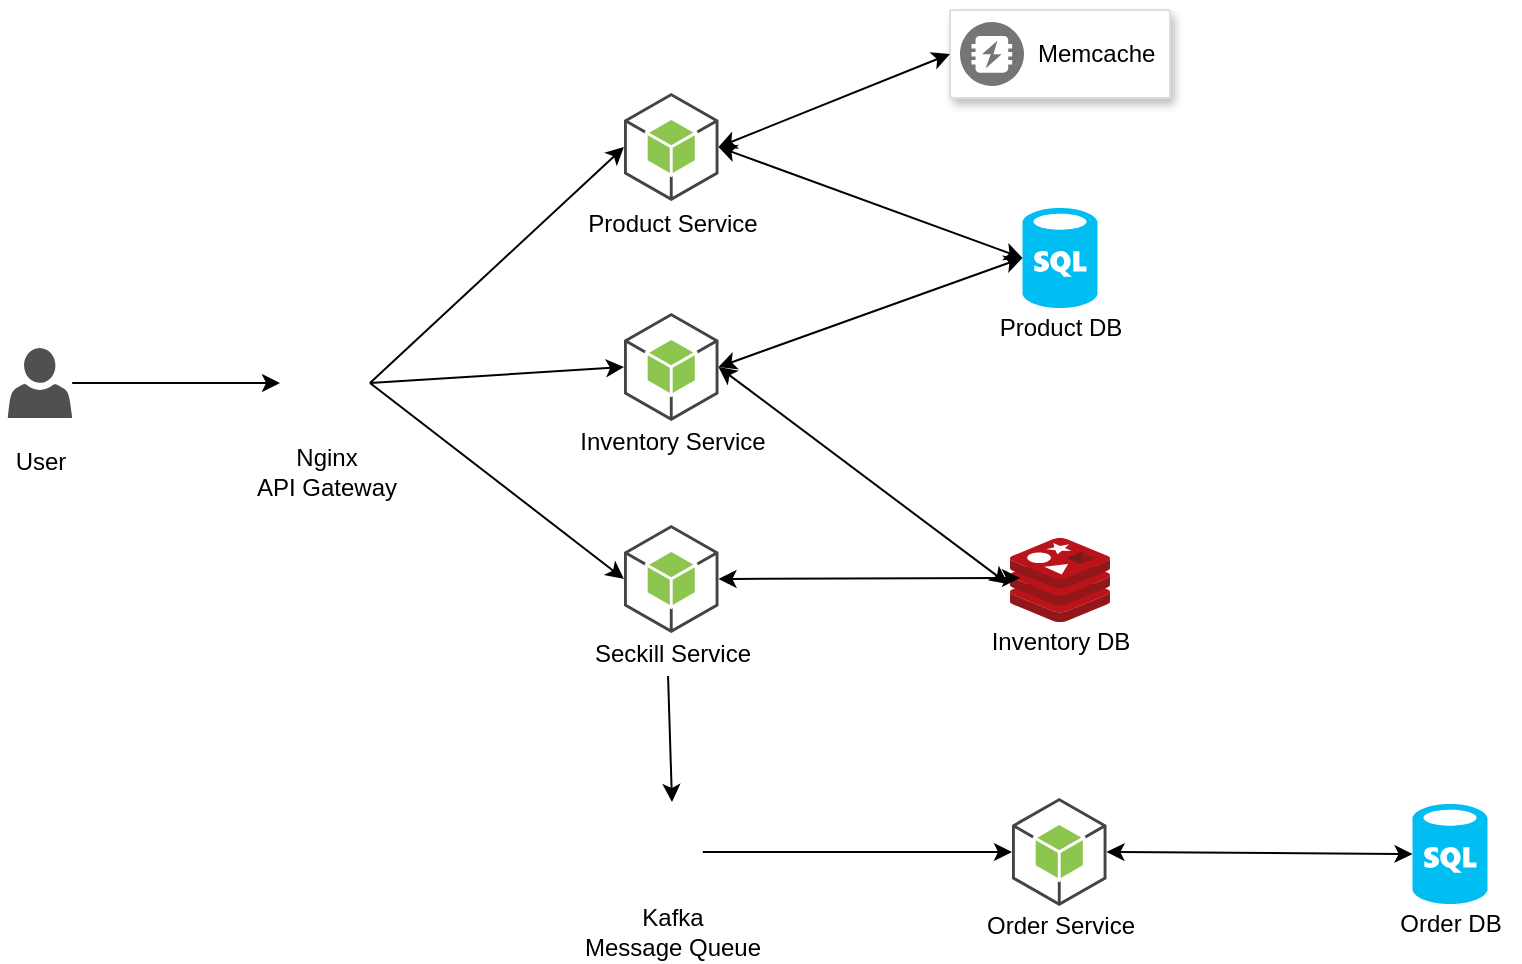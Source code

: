 <mxfile version="14.2.9" type="device"><diagram id="U90IRVPXF0VKoq9BPyj_" name="Page-1"><mxGraphModel dx="1500" dy="890" grid="1" gridSize="10" guides="1" tooltips="1" connect="1" arrows="1" fold="1" page="1" pageScale="1" pageWidth="850" pageHeight="1100" math="0" shadow="0"><root><mxCell id="0"/><mxCell id="1" parent="0"/><mxCell id="Y7tblDwW4dcqgNnhNuTk-1" value="" style="aspect=fixed;html=1;points=[];align=center;image;fontSize=12;image=img/lib/mscae/Cache_Redis_Product.svg;" parent="1" vertex="1"><mxGeometry x="565" y="420" width="50" height="42" as="geometry"/></mxCell><mxCell id="Y7tblDwW4dcqgNnhNuTk-2" value="" style="verticalLabelPosition=bottom;html=1;verticalAlign=top;align=center;strokeColor=none;fillColor=#00BEF2;shape=mxgraph.azure.sql_database;" parent="1" vertex="1"><mxGeometry x="571.25" y="255" width="37.5" height="50" as="geometry"/></mxCell><mxCell id="Y7tblDwW4dcqgNnhNuTk-3" value="" style="outlineConnect=0;dashed=0;verticalLabelPosition=bottom;verticalAlign=top;align=center;html=1;shape=mxgraph.aws3.android;fillColor=#8CC64F;gradientColor=none;" parent="1" vertex="1"><mxGeometry x="566" y="550" width="47.25" height="54" as="geometry"/></mxCell><mxCell id="Y7tblDwW4dcqgNnhNuTk-4" value="" style="shape=image;html=1;verticalAlign=top;verticalLabelPosition=bottom;labelBackgroundColor=#ffffff;imageAspect=0;aspect=fixed;image=https://cdn4.iconfinder.com/data/icons/logos-brands-5/24/nginx-128.png" parent="1" vertex="1"><mxGeometry x="200" y="320" width="45" height="45" as="geometry"/></mxCell><mxCell id="7CoLzMvandN4en4M2GT3-1" value="" style="strokeColor=#dddddd;shadow=1;strokeWidth=1;rounded=1;absoluteArcSize=1;arcSize=2;" vertex="1" parent="1"><mxGeometry x="535" y="156" width="110" height="44" as="geometry"/></mxCell><mxCell id="7CoLzMvandN4en4M2GT3-2" value="Memcache" style="dashed=0;connectable=0;html=1;fillColor=#757575;strokeColor=none;shape=mxgraph.gcp2.memcache;part=1;labelPosition=right;verticalLabelPosition=middle;align=left;verticalAlign=middle;spacingLeft=5;fontSize=12;" vertex="1" parent="7CoLzMvandN4en4M2GT3-1"><mxGeometry y="0.5" width="32" height="32" relative="1" as="geometry"><mxPoint x="5" y="-16" as="offset"/></mxGeometry></mxCell><mxCell id="7CoLzMvandN4en4M2GT3-23" value="" style="edgeStyle=orthogonalEdgeStyle;rounded=0;orthogonalLoop=1;jettySize=auto;html=1;entryX=0;entryY=0.5;entryDx=0;entryDy=0;" edge="1" parent="1" source="7CoLzMvandN4en4M2GT3-3" target="Y7tblDwW4dcqgNnhNuTk-4"><mxGeometry relative="1" as="geometry"><Array as="points"><mxPoint x="150" y="343"/><mxPoint x="150" y="343"/></Array></mxGeometry></mxCell><mxCell id="7CoLzMvandN4en4M2GT3-3" value="" style="pointerEvents=1;shadow=0;dashed=0;html=1;strokeColor=none;fillColor=#505050;labelPosition=center;verticalLabelPosition=bottom;verticalAlign=top;outlineConnect=0;align=center;shape=mxgraph.office.users.user;" vertex="1" parent="1"><mxGeometry x="63.9" y="325" width="32.2" height="35" as="geometry"/></mxCell><mxCell id="7CoLzMvandN4en4M2GT3-4" value="" style="outlineConnect=0;dashed=0;verticalLabelPosition=bottom;verticalAlign=top;align=center;html=1;shape=mxgraph.aws3.android;fillColor=#8CC64F;gradientColor=none;" vertex="1" parent="1"><mxGeometry x="372" y="413.5" width="47.25" height="54" as="geometry"/></mxCell><mxCell id="7CoLzMvandN4en4M2GT3-5" value="" style="outlineConnect=0;dashed=0;verticalLabelPosition=bottom;verticalAlign=top;align=center;html=1;shape=mxgraph.aws3.android;fillColor=#8CC64F;gradientColor=none;" vertex="1" parent="1"><mxGeometry x="372" y="307.5" width="47.25" height="54" as="geometry"/></mxCell><mxCell id="7CoLzMvandN4en4M2GT3-6" value="" style="outlineConnect=0;dashed=0;verticalLabelPosition=bottom;verticalAlign=top;align=center;html=1;shape=mxgraph.aws3.android;fillColor=#8CC64F;gradientColor=none;" vertex="1" parent="1"><mxGeometry x="372" y="197.5" width="47.25" height="54" as="geometry"/></mxCell><mxCell id="7CoLzMvandN4en4M2GT3-7" value="Nginx&lt;br&gt;API Gateway" style="text;html=1;align=center;verticalAlign=middle;resizable=0;points=[];autosize=1;" vertex="1" parent="1"><mxGeometry x="177.5" y="371.5" width="90" height="30" as="geometry"/></mxCell><mxCell id="7CoLzMvandN4en4M2GT3-8" value="User" style="text;html=1;align=center;verticalAlign=middle;resizable=0;points=[];autosize=1;" vertex="1" parent="1"><mxGeometry x="60.0" y="371.5" width="40" height="20" as="geometry"/></mxCell><mxCell id="7CoLzMvandN4en4M2GT3-9" value="Inventory Service" style="text;html=1;align=center;verticalAlign=middle;resizable=0;points=[];autosize=1;" vertex="1" parent="1"><mxGeometry x="341" y="361.5" width="110" height="20" as="geometry"/></mxCell><mxCell id="7CoLzMvandN4en4M2GT3-10" value="Order Service" style="text;html=1;align=center;verticalAlign=middle;resizable=0;points=[];autosize=1;" vertex="1" parent="1"><mxGeometry x="545" y="604" width="90" height="20" as="geometry"/></mxCell><mxCell id="7CoLzMvandN4en4M2GT3-11" value="Seckill Service" style="text;html=1;align=center;verticalAlign=middle;resizable=0;points=[];autosize=1;" vertex="1" parent="1"><mxGeometry x="351" y="467.5" width="90" height="20" as="geometry"/></mxCell><mxCell id="7CoLzMvandN4en4M2GT3-12" value="Product Service" style="text;html=1;align=center;verticalAlign=middle;resizable=0;points=[];autosize=1;" vertex="1" parent="1"><mxGeometry x="346" y="252.5" width="100" height="20" as="geometry"/></mxCell><mxCell id="7CoLzMvandN4en4M2GT3-13" value="" style="verticalLabelPosition=bottom;html=1;verticalAlign=top;align=center;strokeColor=none;fillColor=#00BEF2;shape=mxgraph.azure.sql_database;" vertex="1" parent="1"><mxGeometry x="766.25" y="553" width="37.5" height="50" as="geometry"/></mxCell><mxCell id="7CoLzMvandN4en4M2GT3-14" value="Product DB" style="text;html=1;align=center;verticalAlign=middle;resizable=0;points=[];autosize=1;" vertex="1" parent="1"><mxGeometry x="550" y="305" width="80" height="20" as="geometry"/></mxCell><mxCell id="7CoLzMvandN4en4M2GT3-15" value="Order DB" style="text;html=1;align=center;verticalAlign=middle;resizable=0;points=[];autosize=1;" vertex="1" parent="1"><mxGeometry x="750" y="603" width="70" height="20" as="geometry"/></mxCell><mxCell id="7CoLzMvandN4en4M2GT3-16" value="Inventory DB" style="text;html=1;align=center;verticalAlign=middle;resizable=0;points=[];autosize=1;" vertex="1" parent="1"><mxGeometry x="550" y="462" width="80" height="20" as="geometry"/></mxCell><mxCell id="7CoLzMvandN4en4M2GT3-17" value="" style="shape=image;verticalLabelPosition=bottom;labelBackgroundColor=#ffffff;verticalAlign=top;aspect=fixed;imageAspect=0;image=https://upload.wikimedia.org/wikipedia/commons/thumb/0/05/Apache_kafka.svg/1280px-Apache_kafka.svg.png;" vertex="1" parent="1"><mxGeometry x="380.62" y="552" width="30.77" height="50" as="geometry"/></mxCell><mxCell id="7CoLzMvandN4en4M2GT3-18" value="Kafka&lt;br&gt;Message Queue" style="text;html=1;align=center;verticalAlign=middle;resizable=0;points=[];autosize=1;" vertex="1" parent="1"><mxGeometry x="346" y="602" width="100" height="30" as="geometry"/></mxCell><mxCell id="7CoLzMvandN4en4M2GT3-24" value="" style="endArrow=classic;html=1;entryX=0;entryY=0.5;entryDx=0;entryDy=0;entryPerimeter=0;exitX=1;exitY=0.5;exitDx=0;exitDy=0;" edge="1" parent="1" source="Y7tblDwW4dcqgNnhNuTk-4" target="7CoLzMvandN4en4M2GT3-6"><mxGeometry width="50" height="50" relative="1" as="geometry"><mxPoint x="400" y="470" as="sourcePoint"/><mxPoint x="450" y="420" as="targetPoint"/></mxGeometry></mxCell><mxCell id="7CoLzMvandN4en4M2GT3-25" value="" style="endArrow=classic;html=1;entryX=0;entryY=0.5;entryDx=0;entryDy=0;entryPerimeter=0;exitX=1;exitY=0.5;exitDx=0;exitDy=0;" edge="1" parent="1" source="Y7tblDwW4dcqgNnhNuTk-4" target="7CoLzMvandN4en4M2GT3-5"><mxGeometry width="50" height="50" relative="1" as="geometry"><mxPoint x="400" y="470" as="sourcePoint"/><mxPoint x="450" y="420" as="targetPoint"/></mxGeometry></mxCell><mxCell id="7CoLzMvandN4en4M2GT3-26" value="" style="endArrow=classic;html=1;entryX=0;entryY=0.5;entryDx=0;entryDy=0;entryPerimeter=0;exitX=1;exitY=0.5;exitDx=0;exitDy=0;" edge="1" parent="1" source="Y7tblDwW4dcqgNnhNuTk-4" target="7CoLzMvandN4en4M2GT3-4"><mxGeometry width="50" height="50" relative="1" as="geometry"><mxPoint x="400" y="470" as="sourcePoint"/><mxPoint x="450" y="420" as="targetPoint"/></mxGeometry></mxCell><mxCell id="7CoLzMvandN4en4M2GT3-32" value="" style="endArrow=classic;html=1;entryX=0.5;entryY=0;entryDx=0;entryDy=0;exitX=0.478;exitY=1.075;exitDx=0;exitDy=0;exitPerimeter=0;" edge="1" parent="1" source="7CoLzMvandN4en4M2GT3-11" target="7CoLzMvandN4en4M2GT3-17"><mxGeometry width="50" height="50" relative="1" as="geometry"><mxPoint x="400" y="470" as="sourcePoint"/><mxPoint x="450" y="420" as="targetPoint"/></mxGeometry></mxCell><mxCell id="7CoLzMvandN4en4M2GT3-33" value="" style="endArrow=classic;html=1;entryX=0;entryY=0.5;entryDx=0;entryDy=0;entryPerimeter=0;exitX=1;exitY=0.5;exitDx=0;exitDy=0;" edge="1" parent="1" source="7CoLzMvandN4en4M2GT3-17" target="Y7tblDwW4dcqgNnhNuTk-3"><mxGeometry width="50" height="50" relative="1" as="geometry"><mxPoint x="400" y="470" as="sourcePoint"/><mxPoint x="450" y="420" as="targetPoint"/></mxGeometry></mxCell><mxCell id="7CoLzMvandN4en4M2GT3-35" value="" style="endArrow=classic;startArrow=classic;html=1;entryX=0;entryY=0.5;entryDx=0;entryDy=0;entryPerimeter=0;exitX=1;exitY=0.5;exitDx=0;exitDy=0;exitPerimeter=0;" edge="1" parent="1" source="Y7tblDwW4dcqgNnhNuTk-3" target="7CoLzMvandN4en4M2GT3-13"><mxGeometry width="50" height="50" relative="1" as="geometry"><mxPoint x="670" y="620" as="sourcePoint"/><mxPoint x="720" y="570" as="targetPoint"/></mxGeometry></mxCell><mxCell id="7CoLzMvandN4en4M2GT3-36" value="" style="endArrow=classic;startArrow=classic;html=1;entryX=0;entryY=0.5;entryDx=0;entryDy=0;entryPerimeter=0;exitX=1;exitY=0.5;exitDx=0;exitDy=0;exitPerimeter=0;" edge="1" parent="1" source="7CoLzMvandN4en4M2GT3-6" target="Y7tblDwW4dcqgNnhNuTk-2"><mxGeometry width="50" height="50" relative="1" as="geometry"><mxPoint x="400" y="470" as="sourcePoint"/><mxPoint x="450" y="420" as="targetPoint"/></mxGeometry></mxCell><mxCell id="7CoLzMvandN4en4M2GT3-37" value="" style="endArrow=classic;startArrow=classic;html=1;entryX=0;entryY=0.5;entryDx=0;entryDy=0;entryPerimeter=0;exitX=1;exitY=0.5;exitDx=0;exitDy=0;exitPerimeter=0;" edge="1" parent="1" source="7CoLzMvandN4en4M2GT3-5" target="Y7tblDwW4dcqgNnhNuTk-2"><mxGeometry width="50" height="50" relative="1" as="geometry"><mxPoint x="400" y="470" as="sourcePoint"/><mxPoint x="450" y="420" as="targetPoint"/></mxGeometry></mxCell><mxCell id="7CoLzMvandN4en4M2GT3-38" value="" style="endArrow=classic;startArrow=classic;html=1;entryX=-0.02;entryY=0.548;entryDx=0;entryDy=0;entryPerimeter=0;exitX=1;exitY=0.5;exitDx=0;exitDy=0;exitPerimeter=0;" edge="1" parent="1" source="7CoLzMvandN4en4M2GT3-5" target="Y7tblDwW4dcqgNnhNuTk-1"><mxGeometry width="50" height="50" relative="1" as="geometry"><mxPoint x="400" y="470" as="sourcePoint"/><mxPoint x="450" y="420" as="targetPoint"/></mxGeometry></mxCell><mxCell id="7CoLzMvandN4en4M2GT3-39" value="" style="endArrow=classic;startArrow=classic;html=1;entryX=0.1;entryY=0.476;entryDx=0;entryDy=0;entryPerimeter=0;exitX=1;exitY=0.5;exitDx=0;exitDy=0;exitPerimeter=0;" edge="1" parent="1" source="7CoLzMvandN4en4M2GT3-4" target="Y7tblDwW4dcqgNnhNuTk-1"><mxGeometry width="50" height="50" relative="1" as="geometry"><mxPoint x="400" y="470" as="sourcePoint"/><mxPoint x="450" y="420" as="targetPoint"/></mxGeometry></mxCell><mxCell id="7CoLzMvandN4en4M2GT3-40" value="" style="endArrow=classic;startArrow=classic;html=1;entryX=0;entryY=0.5;entryDx=0;entryDy=0;exitX=1;exitY=0.5;exitDx=0;exitDy=0;exitPerimeter=0;" edge="1" parent="1" source="7CoLzMvandN4en4M2GT3-6" target="7CoLzMvandN4en4M2GT3-1"><mxGeometry width="50" height="50" relative="1" as="geometry"><mxPoint x="400" y="470" as="sourcePoint"/><mxPoint x="450" y="420" as="targetPoint"/></mxGeometry></mxCell></root></mxGraphModel></diagram></mxfile>